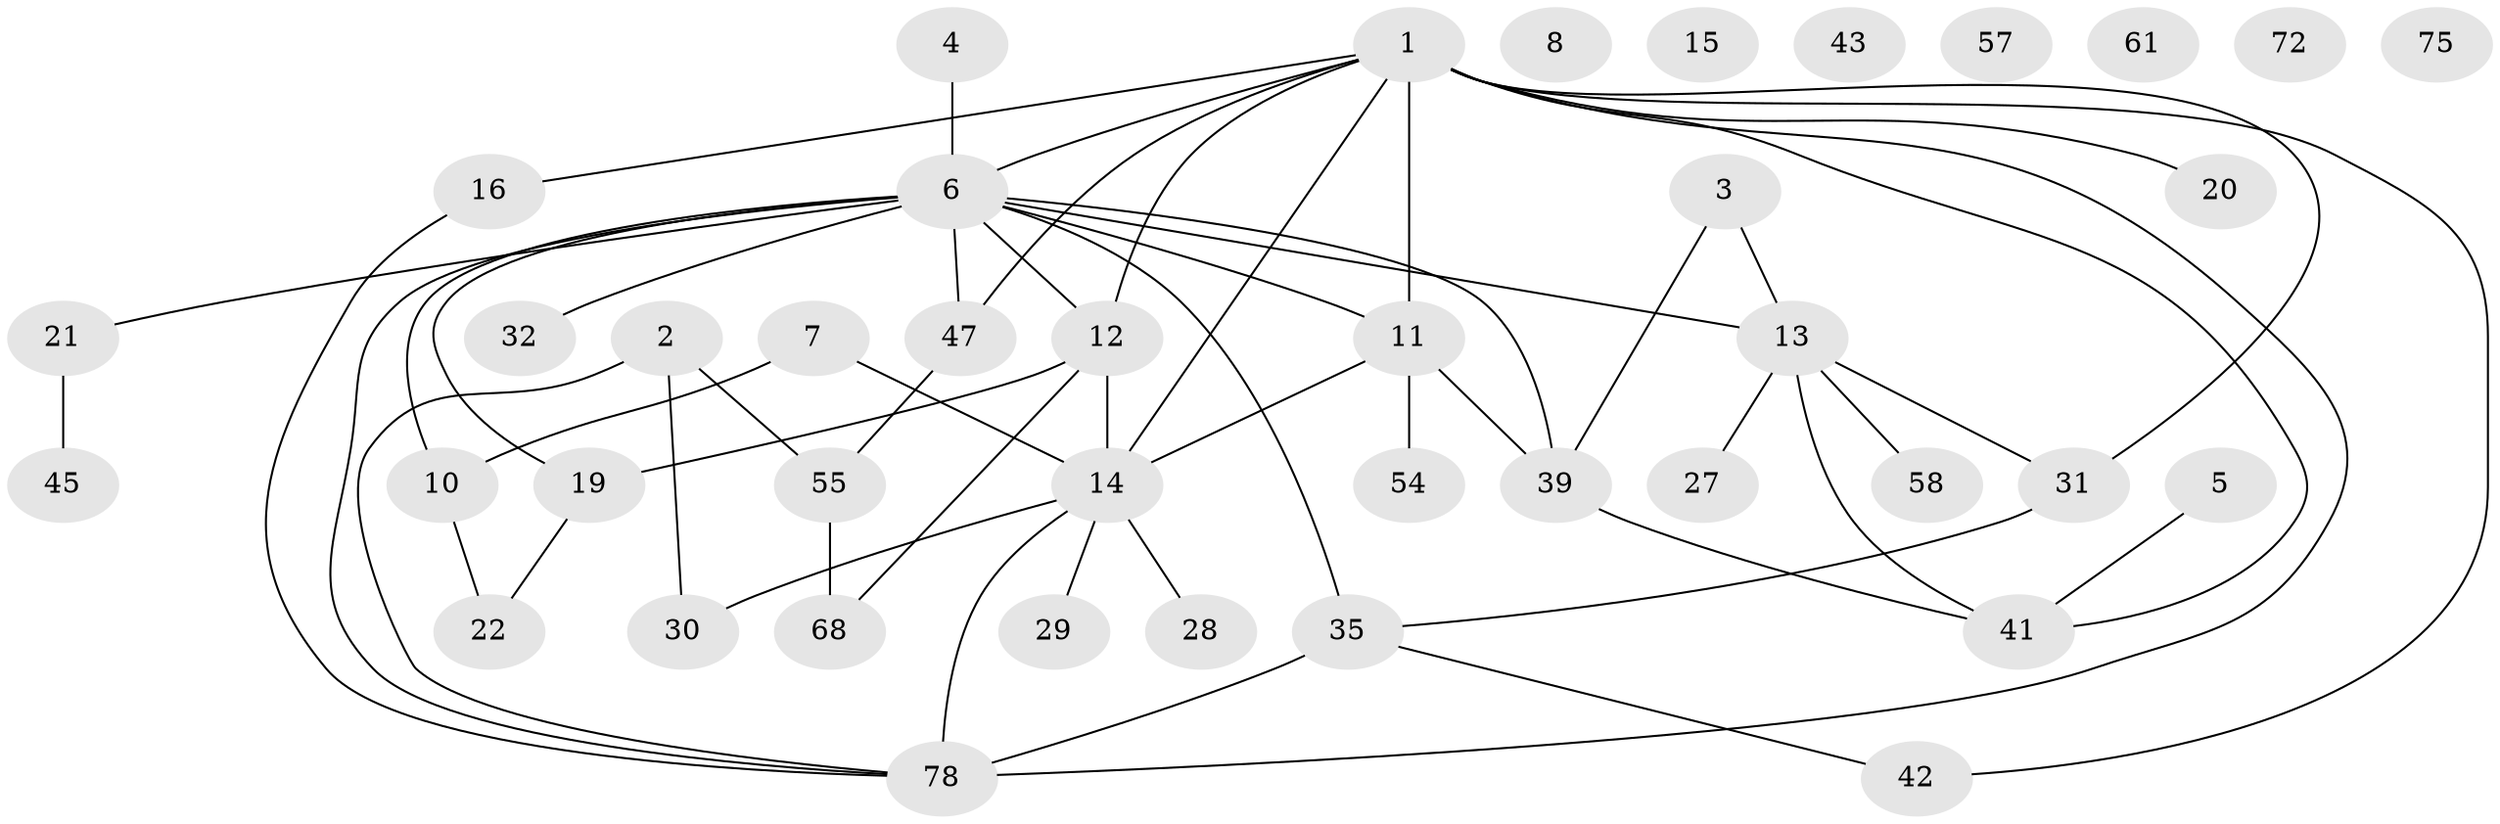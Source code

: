 // original degree distribution, {8: 0.012195121951219513, 3: 0.21951219512195122, 2: 0.23170731707317074, 1: 0.2073170731707317, 5: 0.08536585365853659, 0: 0.08536585365853659, 7: 0.024390243902439025, 6: 0.024390243902439025, 4: 0.0975609756097561, 10: 0.012195121951219513}
// Generated by graph-tools (version 1.1) at 2025/16/03/04/25 18:16:41]
// undirected, 41 vertices, 55 edges
graph export_dot {
graph [start="1"]
  node [color=gray90,style=filled];
  1 [super="+9+18"];
  2;
  3;
  4;
  5;
  6 [super="+81+48+67+36+38"];
  7 [super="+66"];
  8;
  10;
  11 [super="+24"];
  12 [super="+79+26"];
  13 [super="+53"];
  14 [super="+33+25+37"];
  15;
  16 [super="+17"];
  19;
  20;
  21 [super="+34"];
  22 [super="+46+23"];
  27;
  28 [super="+82+40"];
  29 [super="+51"];
  30 [super="+76"];
  31;
  32;
  35 [super="+60+50"];
  39 [super="+65"];
  41 [super="+71"];
  42;
  43;
  45 [super="+69"];
  47;
  54;
  55 [super="+59"];
  57;
  58;
  61;
  68;
  72;
  75;
  78 [super="+80"];
  1 -- 11 [weight=2];
  1 -- 31 [weight=2];
  1 -- 47;
  1 -- 78 [weight=2];
  1 -- 12;
  1 -- 16;
  1 -- 6 [weight=2];
  1 -- 41;
  1 -- 14 [weight=2];
  1 -- 20;
  1 -- 42;
  2 -- 55;
  2 -- 78;
  2 -- 30;
  3 -- 39;
  3 -- 13;
  4 -- 6;
  5 -- 41;
  6 -- 32;
  6 -- 35 [weight=5];
  6 -- 19 [weight=2];
  6 -- 21 [weight=2];
  6 -- 78;
  6 -- 11;
  6 -- 12;
  6 -- 39;
  6 -- 47;
  6 -- 10;
  6 -- 13;
  7 -- 14;
  7 -- 10;
  10 -- 22;
  11 -- 54;
  11 -- 14;
  11 -- 39;
  12 -- 19;
  12 -- 68;
  12 -- 14;
  13 -- 41;
  13 -- 58;
  13 -- 27;
  13 -- 31;
  14 -- 78;
  14 -- 30;
  14 -- 29;
  14 -- 28;
  16 -- 78;
  19 -- 22;
  21 -- 45;
  31 -- 35;
  35 -- 78;
  35 -- 42;
  39 -- 41;
  47 -- 55;
  55 -- 68;
}
